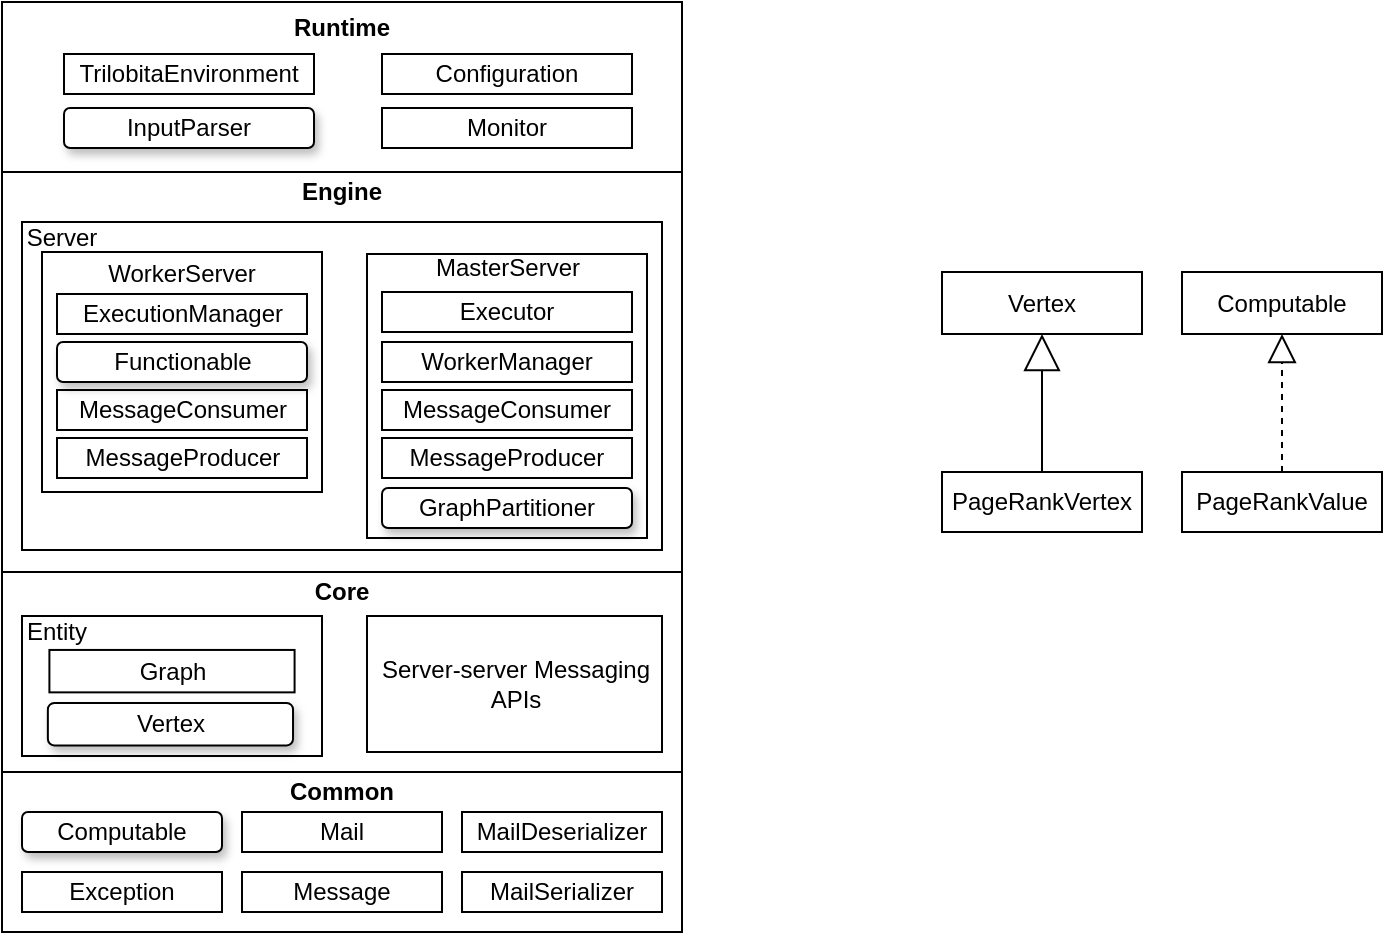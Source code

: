 <mxfile version="22.0.8" type="device">
  <diagram name="Page-1" id="-euo_Hw30YZSZVMU8U-v">
    <mxGraphModel dx="842" dy="534" grid="1" gridSize="10" guides="1" tooltips="1" connect="1" arrows="1" fold="1" page="1" pageScale="1" pageWidth="1654" pageHeight="1169" math="0" shadow="0">
      <root>
        <mxCell id="0" />
        <mxCell id="1" parent="0" />
        <mxCell id="PAZ2XYBtNi6wZJPCC69A-5" value="" style="rounded=0;whiteSpace=wrap;html=1;" vertex="1" parent="1">
          <mxGeometry x="540" y="250" width="340" height="200" as="geometry" />
        </mxCell>
        <mxCell id="PAZ2XYBtNi6wZJPCC69A-10" value="" style="rounded=0;whiteSpace=wrap;html=1;" vertex="1" parent="1">
          <mxGeometry x="550" y="275" width="320" height="164" as="geometry" />
        </mxCell>
        <mxCell id="PAZ2XYBtNi6wZJPCC69A-1" value="" style="rounded=0;whiteSpace=wrap;html=1;" vertex="1" parent="1">
          <mxGeometry x="540" y="450" width="340" height="100" as="geometry" />
        </mxCell>
        <mxCell id="PAZ2XYBtNi6wZJPCC69A-2" value="Server-server Messaging APIs" style="rounded=0;whiteSpace=wrap;html=1;" vertex="1" parent="1">
          <mxGeometry x="722.5" y="472" width="147.5" height="68" as="geometry" />
        </mxCell>
        <mxCell id="PAZ2XYBtNi6wZJPCC69A-6" value="&lt;b&gt;Core&lt;/b&gt;" style="text;html=1;strokeColor=none;fillColor=none;align=center;verticalAlign=middle;whiteSpace=wrap;rounded=0;" vertex="1" parent="1">
          <mxGeometry x="680" y="450" width="60" height="20" as="geometry" />
        </mxCell>
        <mxCell id="PAZ2XYBtNi6wZJPCC69A-7" value="&lt;b&gt;Engine&lt;/b&gt;" style="text;html=1;strokeColor=none;fillColor=none;align=center;verticalAlign=middle;whiteSpace=wrap;rounded=0;" vertex="1" parent="1">
          <mxGeometry x="680" y="250" width="60" height="20" as="geometry" />
        </mxCell>
        <mxCell id="PAZ2XYBtNi6wZJPCC69A-11" value="Server" style="text;html=1;strokeColor=none;fillColor=none;align=center;verticalAlign=middle;whiteSpace=wrap;rounded=0;" vertex="1" parent="1">
          <mxGeometry x="550" y="278" width="40" height="10" as="geometry" />
        </mxCell>
        <mxCell id="PAZ2XYBtNi6wZJPCC69A-9" value="" style="rounded=0;whiteSpace=wrap;html=1;" vertex="1" parent="1">
          <mxGeometry x="560" y="290" width="140" height="120" as="geometry" />
        </mxCell>
        <mxCell id="PAZ2XYBtNi6wZJPCC69A-17" value="ExecutionManager" style="rounded=0;whiteSpace=wrap;html=1;" vertex="1" parent="1">
          <mxGeometry x="567.5" y="311" width="125" height="20" as="geometry" />
        </mxCell>
        <mxCell id="PAZ2XYBtNi6wZJPCC69A-21" value="WorkerServer" style="text;html=1;strokeColor=none;fillColor=none;align=center;verticalAlign=middle;whiteSpace=wrap;rounded=0;" vertex="1" parent="1">
          <mxGeometry x="610" y="296" width="40" height="10" as="geometry" />
        </mxCell>
        <mxCell id="PAZ2XYBtNi6wZJPCC69A-22" value="MessageConsumer" style="rounded=0;whiteSpace=wrap;html=1;" vertex="1" parent="1">
          <mxGeometry x="567.5" y="359" width="125" height="20" as="geometry" />
        </mxCell>
        <mxCell id="PAZ2XYBtNi6wZJPCC69A-23" value="MessageProducer" style="rounded=0;whiteSpace=wrap;html=1;" vertex="1" parent="1">
          <mxGeometry x="567.5" y="383" width="125" height="20" as="geometry" />
        </mxCell>
        <mxCell id="PAZ2XYBtNi6wZJPCC69A-14" value="Functionable" style="rounded=1;whiteSpace=wrap;html=1;shadow=1;glass=0;" vertex="1" parent="1">
          <mxGeometry x="567.5" y="335" width="125" height="20" as="geometry" />
        </mxCell>
        <mxCell id="PAZ2XYBtNi6wZJPCC69A-24" value="" style="group" vertex="1" connectable="0" parent="1">
          <mxGeometry x="550" y="472" width="150" height="70" as="geometry" />
        </mxCell>
        <mxCell id="PAZ2XYBtNi6wZJPCC69A-3" value="" style="rounded=0;whiteSpace=wrap;html=1;" vertex="1" parent="PAZ2XYBtNi6wZJPCC69A-24">
          <mxGeometry width="150" height="70" as="geometry" />
        </mxCell>
        <mxCell id="PAZ2XYBtNi6wZJPCC69A-18" value="Entity" style="text;html=1;strokeColor=none;fillColor=none;align=center;verticalAlign=middle;whiteSpace=wrap;rounded=0;" vertex="1" parent="PAZ2XYBtNi6wZJPCC69A-24">
          <mxGeometry x="2.069" y="3.121" width="31.034" height="10.606" as="geometry" />
        </mxCell>
        <mxCell id="PAZ2XYBtNi6wZJPCC69A-19" value="Vertex" style="rounded=1;whiteSpace=wrap;html=1;glass=0;shadow=1;" vertex="1" parent="PAZ2XYBtNi6wZJPCC69A-24">
          <mxGeometry x="12.931" y="43.485" width="122.586" height="21.212" as="geometry" />
        </mxCell>
        <mxCell id="PAZ2XYBtNi6wZJPCC69A-20" value="Graph" style="rounded=0;whiteSpace=wrap;html=1;" vertex="1" parent="PAZ2XYBtNi6wZJPCC69A-24">
          <mxGeometry x="13.707" y="16.97" width="122.586" height="21.212" as="geometry" />
        </mxCell>
        <mxCell id="PAZ2XYBtNi6wZJPCC69A-31" value="" style="group" vertex="1" connectable="0" parent="1">
          <mxGeometry x="722.5" y="290" width="140" height="140" as="geometry" />
        </mxCell>
        <mxCell id="PAZ2XYBtNi6wZJPCC69A-8" value="" style="rounded=0;whiteSpace=wrap;html=1;" vertex="1" parent="PAZ2XYBtNi6wZJPCC69A-31">
          <mxGeometry y="1" width="140" height="142" as="geometry" />
        </mxCell>
        <mxCell id="PAZ2XYBtNi6wZJPCC69A-25" value="MasterServer" style="text;html=1;strokeColor=none;fillColor=none;align=center;verticalAlign=middle;whiteSpace=wrap;rounded=0;" vertex="1" parent="PAZ2XYBtNi6wZJPCC69A-31">
          <mxGeometry x="50" y="3" width="40" height="10" as="geometry" />
        </mxCell>
        <mxCell id="PAZ2XYBtNi6wZJPCC69A-26" value="MessageConsumer" style="rounded=0;whiteSpace=wrap;html=1;" vertex="1" parent="PAZ2XYBtNi6wZJPCC69A-31">
          <mxGeometry x="7.5" y="69" width="125" height="20" as="geometry" />
        </mxCell>
        <mxCell id="PAZ2XYBtNi6wZJPCC69A-27" value="MessageProducer" style="rounded=0;whiteSpace=wrap;html=1;" vertex="1" parent="PAZ2XYBtNi6wZJPCC69A-31">
          <mxGeometry x="7.5" y="93" width="125" height="20" as="geometry" />
        </mxCell>
        <mxCell id="PAZ2XYBtNi6wZJPCC69A-30" value="WorkerManager" style="rounded=0;whiteSpace=wrap;html=1;" vertex="1" parent="PAZ2XYBtNi6wZJPCC69A-31">
          <mxGeometry x="7.5" y="45" width="125" height="20" as="geometry" />
        </mxCell>
        <mxCell id="PAZ2XYBtNi6wZJPCC69A-28" value="GraphPartitioner" style="rounded=1;whiteSpace=wrap;html=1;shadow=1;glass=0;" vertex="1" parent="PAZ2XYBtNi6wZJPCC69A-31">
          <mxGeometry x="7.5" y="118" width="125" height="20" as="geometry" />
        </mxCell>
        <mxCell id="PAZ2XYBtNi6wZJPCC69A-29" value="Executor" style="rounded=0;whiteSpace=wrap;html=1;" vertex="1" parent="PAZ2XYBtNi6wZJPCC69A-31">
          <mxGeometry x="7.5" y="20" width="125" height="20" as="geometry" />
        </mxCell>
        <mxCell id="PAZ2XYBtNi6wZJPCC69A-32" value="" style="rounded=0;whiteSpace=wrap;html=1;" vertex="1" parent="1">
          <mxGeometry x="540" y="550" width="340" height="80" as="geometry" />
        </mxCell>
        <mxCell id="PAZ2XYBtNi6wZJPCC69A-33" value="&lt;b&gt;Common&lt;/b&gt;" style="text;html=1;strokeColor=none;fillColor=none;align=center;verticalAlign=middle;whiteSpace=wrap;rounded=0;" vertex="1" parent="1">
          <mxGeometry x="680" y="550" width="60" height="20" as="geometry" />
        </mxCell>
        <mxCell id="PAZ2XYBtNi6wZJPCC69A-34" value="Computable" style="rounded=1;whiteSpace=wrap;html=1;glass=0;shadow=1;" vertex="1" parent="1">
          <mxGeometry x="550" y="570" width="100" height="20" as="geometry" />
        </mxCell>
        <mxCell id="PAZ2XYBtNi6wZJPCC69A-36" value="Mail" style="rounded=0;whiteSpace=wrap;html=1;" vertex="1" parent="1">
          <mxGeometry x="660" y="570" width="100" height="20" as="geometry" />
        </mxCell>
        <mxCell id="PAZ2XYBtNi6wZJPCC69A-37" value="MailDeserializer" style="rounded=0;whiteSpace=wrap;html=1;" vertex="1" parent="1">
          <mxGeometry x="770" y="570" width="100" height="20" as="geometry" />
        </mxCell>
        <mxCell id="PAZ2XYBtNi6wZJPCC69A-38" value="Message" style="rounded=0;whiteSpace=wrap;html=1;" vertex="1" parent="1">
          <mxGeometry x="660" y="600" width="100" height="20" as="geometry" />
        </mxCell>
        <mxCell id="PAZ2XYBtNi6wZJPCC69A-39" value="MailSerializer" style="rounded=0;whiteSpace=wrap;html=1;" vertex="1" parent="1">
          <mxGeometry x="770" y="600" width="100" height="20" as="geometry" />
        </mxCell>
        <mxCell id="PAZ2XYBtNi6wZJPCC69A-40" value="Exception" style="rounded=0;whiteSpace=wrap;html=1;" vertex="1" parent="1">
          <mxGeometry x="550" y="600" width="100" height="20" as="geometry" />
        </mxCell>
        <mxCell id="PAZ2XYBtNi6wZJPCC69A-41" value="" style="rounded=0;whiteSpace=wrap;html=1;" vertex="1" parent="1">
          <mxGeometry x="540" y="165" width="340" height="85" as="geometry" />
        </mxCell>
        <mxCell id="PAZ2XYBtNi6wZJPCC69A-42" value="&lt;b&gt;Runtime&lt;/b&gt;" style="text;html=1;strokeColor=none;fillColor=none;align=center;verticalAlign=middle;whiteSpace=wrap;rounded=0;" vertex="1" parent="1">
          <mxGeometry x="680" y="169" width="60" height="17" as="geometry" />
        </mxCell>
        <mxCell id="PAZ2XYBtNi6wZJPCC69A-43" value="TrilobitaEnvironment" style="rounded=0;whiteSpace=wrap;html=1;" vertex="1" parent="1">
          <mxGeometry x="571" y="191" width="125" height="20" as="geometry" />
        </mxCell>
        <mxCell id="PAZ2XYBtNi6wZJPCC69A-44" value="InputParser" style="rounded=1;whiteSpace=wrap;html=1;shadow=1;glass=0;" vertex="1" parent="1">
          <mxGeometry x="571" y="218" width="125" height="20" as="geometry" />
        </mxCell>
        <mxCell id="PAZ2XYBtNi6wZJPCC69A-45" value="Configuration" style="rounded=0;whiteSpace=wrap;html=1;" vertex="1" parent="1">
          <mxGeometry x="730" y="191" width="125" height="20" as="geometry" />
        </mxCell>
        <mxCell id="PAZ2XYBtNi6wZJPCC69A-46" value="Monitor" style="rounded=0;whiteSpace=wrap;html=1;" vertex="1" parent="1">
          <mxGeometry x="730" y="218" width="125" height="20" as="geometry" />
        </mxCell>
        <mxCell id="PAZ2XYBtNi6wZJPCC69A-48" value="Vertex" style="rounded=0;whiteSpace=wrap;html=1;" vertex="1" parent="1">
          <mxGeometry x="1010" y="300" width="100" height="31" as="geometry" />
        </mxCell>
        <mxCell id="PAZ2XYBtNi6wZJPCC69A-50" value="PageRankVertex" style="rounded=0;whiteSpace=wrap;html=1;" vertex="1" parent="1">
          <mxGeometry x="1010" y="400" width="100" height="30" as="geometry" />
        </mxCell>
        <mxCell id="PAZ2XYBtNi6wZJPCC69A-51" value="" style="endArrow=block;endSize=16;endFill=0;html=1;rounded=0;entryX=0.5;entryY=1;entryDx=0;entryDy=0;exitX=0.5;exitY=0;exitDx=0;exitDy=0;" edge="1" parent="1" source="PAZ2XYBtNi6wZJPCC69A-50" target="PAZ2XYBtNi6wZJPCC69A-48">
          <mxGeometry width="160" relative="1" as="geometry">
            <mxPoint x="810" y="390" as="sourcePoint" />
            <mxPoint x="970" y="390" as="targetPoint" />
          </mxGeometry>
        </mxCell>
        <mxCell id="PAZ2XYBtNi6wZJPCC69A-52" value="PageRankValue" style="rounded=0;whiteSpace=wrap;html=1;" vertex="1" parent="1">
          <mxGeometry x="1130" y="400" width="100" height="30" as="geometry" />
        </mxCell>
        <mxCell id="PAZ2XYBtNi6wZJPCC69A-54" value="Computable" style="rounded=0;whiteSpace=wrap;html=1;" vertex="1" parent="1">
          <mxGeometry x="1130" y="300" width="100" height="31" as="geometry" />
        </mxCell>
        <mxCell id="PAZ2XYBtNi6wZJPCC69A-56" value="" style="endArrow=block;dashed=1;endFill=0;endSize=12;html=1;rounded=0;entryX=0.5;entryY=1;entryDx=0;entryDy=0;exitX=0.5;exitY=0;exitDx=0;exitDy=0;" edge="1" parent="1" source="PAZ2XYBtNi6wZJPCC69A-52" target="PAZ2XYBtNi6wZJPCC69A-54">
          <mxGeometry width="160" relative="1" as="geometry">
            <mxPoint x="840" y="290" as="sourcePoint" />
            <mxPoint x="1000" y="290" as="targetPoint" />
          </mxGeometry>
        </mxCell>
      </root>
    </mxGraphModel>
  </diagram>
</mxfile>
